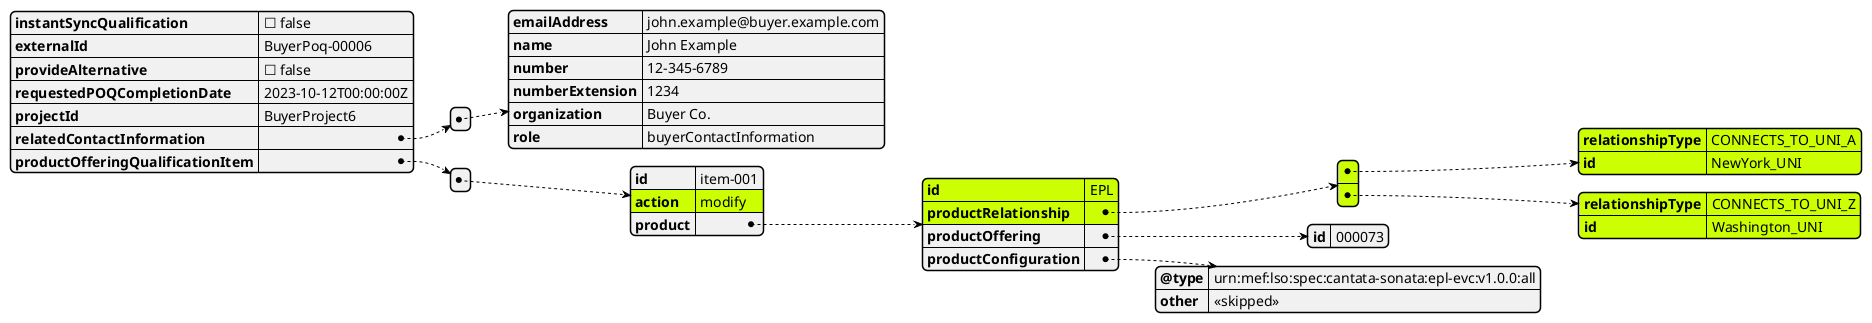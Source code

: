 @startjson
#highlight "productOfferingQualificationItem" / "0"/ "action"
#highlight "productOfferingQualificationItem" / "0"/ "product" / "id"
#highlight "productOfferingQualificationItem" / "0"/ "product" / "productRelationship"
#highlight "productOfferingQualificationItem" / "0"/ "product" / "productRelationship" / "0" 
#highlight "productOfferingQualificationItem" / "0"/ "product" / "productRelationship" / "1"

#highlight "productOfferingQualificationItem" / "0"/ "product" / "productRelationship" / "0" / "relationshipType"
#highlight "productOfferingQualificationItem" / "0"/ "product" / "productRelationship" / "0" / "id"

#highlight "productOfferingQualificationItem" / "0"/ "product" / "productRelationship" / "1" / "relationshipType"
#highlight "productOfferingQualificationItem" / "0"/ "product" / "productRelationship" / "1" / "id"

{
  "instantSyncQualification": false,
  "externalId": "BuyerPoq-00006",
  "provideAlternative": false,
  "requestedPOQCompletionDate": "2023-10-12T00:00:00Z",
  "projectId": "BuyerProject6",
  "relatedContactInformation": [
    {
      "emailAddress": "john.example@buyer.example.com",
      "name": "John Example",
      "number": "12-345-6789",
      "numberExtension": "1234",
      "organization": "Buyer Co.",
      "role": "buyerContactInformation"
    }
  ],
  "productOfferingQualificationItem": [
    {
      "id": "item-001",
      "action": "modify",
      "product": {
        "id": "EPL",
        "productRelationship": [
          {
            "relationshipType": "CONNECTS_TO_UNI_A",
            "id": "NewYork_UNI"
          },
          {
            "relationshipType": "CONNECTS_TO_UNI_Z",
            "id": "Washington_UNI"
          }
        ],
        "productOffering": {
          "id": "000073"
        },
        "productConfiguration": {
          "@type": "urn:mef:lso:spec:cantata-sonata:epl-evc:v1.0.0:all",
          "other": "<<skipped>>"
        }
      }
    }
  ]
}

@endjson